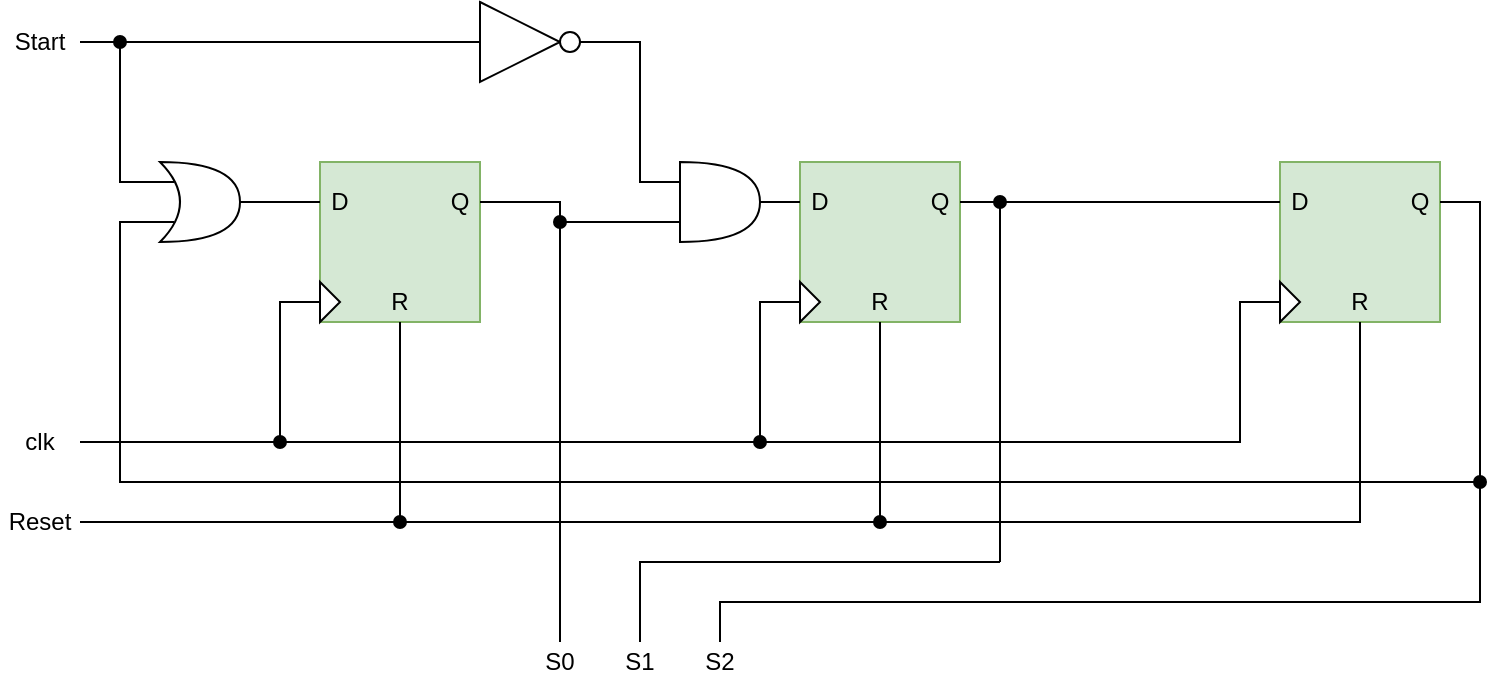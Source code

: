 <mxfile version="14.2.4" type="device"><diagram id="OjvjOQxZKe5JnN2JTRcf" name="Page-1"><mxGraphModel dx="1422" dy="718" grid="1" gridSize="10" guides="1" tooltips="1" connect="1" arrows="1" fold="1" page="1" pageScale="1" pageWidth="850" pageHeight="1100" math="0" shadow="0"><root><mxCell id="0"/><mxCell id="1" parent="0"/><mxCell id="0pobI7jxSC6gzCJXTfoS-1" value="" style="rounded=0;whiteSpace=wrap;html=1;fillColor=#d5e8d4;strokeColor=#82b366;" parent="1" vertex="1"><mxGeometry x="360" y="240" width="80" height="80" as="geometry"/></mxCell><mxCell id="0pobI7jxSC6gzCJXTfoS-2" value="" style="rounded=0;whiteSpace=wrap;html=1;fillColor=#d5e8d4;strokeColor=#82b366;" parent="1" vertex="1"><mxGeometry x="600" y="240" width="80" height="80" as="geometry"/></mxCell><mxCell id="0pobI7jxSC6gzCJXTfoS-3" value="D" style="text;html=1;strokeColor=none;fillColor=none;align=center;verticalAlign=middle;whiteSpace=wrap;rounded=0;" parent="1" vertex="1"><mxGeometry x="350" y="250" width="40" height="20" as="geometry"/></mxCell><mxCell id="0pobI7jxSC6gzCJXTfoS-4" value="D" style="text;html=1;strokeColor=none;fillColor=none;align=center;verticalAlign=middle;whiteSpace=wrap;rounded=0;" parent="1" vertex="1"><mxGeometry x="590" y="250" width="40" height="20" as="geometry"/></mxCell><mxCell id="0pobI7jxSC6gzCJXTfoS-6" value="" style="triangle;whiteSpace=wrap;html=1;" parent="1" vertex="1"><mxGeometry x="360" y="300" width="10" height="20" as="geometry"/></mxCell><mxCell id="0pobI7jxSC6gzCJXTfoS-7" value="" style="triangle;whiteSpace=wrap;html=1;" parent="1" vertex="1"><mxGeometry x="600" y="300" width="10" height="20" as="geometry"/></mxCell><mxCell id="0pobI7jxSC6gzCJXTfoS-8" value="Q" style="text;html=1;strokeColor=none;fillColor=none;align=center;verticalAlign=middle;whiteSpace=wrap;rounded=0;" parent="1" vertex="1"><mxGeometry x="410" y="250" width="40" height="20" as="geometry"/></mxCell><mxCell id="0pobI7jxSC6gzCJXTfoS-9" value="Q" style="text;html=1;strokeColor=none;fillColor=none;align=center;verticalAlign=middle;whiteSpace=wrap;rounded=0;" parent="1" vertex="1"><mxGeometry x="650" y="250" width="40" height="20" as="geometry"/></mxCell><mxCell id="0pobI7jxSC6gzCJXTfoS-11" value="Start" style="text;html=1;strokeColor=none;fillColor=none;align=center;verticalAlign=middle;whiteSpace=wrap;rounded=0;" parent="1" vertex="1"><mxGeometry x="200" y="170" width="40" height="20" as="geometry"/></mxCell><mxCell id="0pobI7jxSC6gzCJXTfoS-12" value="R" style="text;html=1;strokeColor=none;fillColor=none;align=center;verticalAlign=middle;whiteSpace=wrap;rounded=0;" parent="1" vertex="1"><mxGeometry x="380" y="300" width="40" height="20" as="geometry"/></mxCell><mxCell id="0pobI7jxSC6gzCJXTfoS-13" value="R" style="text;html=1;strokeColor=none;fillColor=none;align=center;verticalAlign=middle;whiteSpace=wrap;rounded=0;" parent="1" vertex="1"><mxGeometry x="620" y="300" width="40" height="20" as="geometry"/></mxCell><mxCell id="0pobI7jxSC6gzCJXTfoS-15" value="Reset" style="text;html=1;strokeColor=none;fillColor=none;align=center;verticalAlign=middle;whiteSpace=wrap;rounded=0;" parent="1" vertex="1"><mxGeometry x="200" y="410" width="40" height="20" as="geometry"/></mxCell><mxCell id="0pobI7jxSC6gzCJXTfoS-16" value="" style="endArrow=none;html=1;exitX=1;exitY=0.5;exitDx=0;exitDy=0;entryX=0.5;entryY=1;entryDx=0;entryDy=0;rounded=0;" parent="1" source="0pobI7jxSC6gzCJXTfoS-15" target="0pobI7jxSC6gzCJXTfoS-12" edge="1"><mxGeometry width="50" height="50" relative="1" as="geometry"><mxPoint x="400" y="420" as="sourcePoint"/><mxPoint x="450" y="370" as="targetPoint"/><Array as="points"><mxPoint x="400" y="420"/></Array></mxGeometry></mxCell><mxCell id="0pobI7jxSC6gzCJXTfoS-17" value="" style="endArrow=none;html=1;entryX=0.5;entryY=1;entryDx=0;entryDy=0;rounded=0;startArrow=oval;startFill=1;" parent="1" target="0pobI7jxSC6gzCJXTfoS-13" edge="1"><mxGeometry width="50" height="50" relative="1" as="geometry"><mxPoint x="400" y="420" as="sourcePoint"/><mxPoint x="450" y="370" as="targetPoint"/><Array as="points"><mxPoint x="640" y="420"/></Array></mxGeometry></mxCell><mxCell id="0pobI7jxSC6gzCJXTfoS-18" value="clk" style="text;html=1;strokeColor=none;fillColor=none;align=center;verticalAlign=middle;whiteSpace=wrap;rounded=0;" parent="1" vertex="1"><mxGeometry x="200" y="370" width="40" height="20" as="geometry"/></mxCell><mxCell id="0pobI7jxSC6gzCJXTfoS-19" value="" style="endArrow=none;html=1;exitX=1;exitY=0.5;exitDx=0;exitDy=0;entryX=0;entryY=0.5;entryDx=0;entryDy=0;rounded=0;" parent="1" source="0pobI7jxSC6gzCJXTfoS-18" target="0pobI7jxSC6gzCJXTfoS-6" edge="1"><mxGeometry width="50" height="50" relative="1" as="geometry"><mxPoint x="260" y="390" as="sourcePoint"/><mxPoint x="450" y="370" as="targetPoint"/><Array as="points"><mxPoint x="340" y="380"/><mxPoint x="340" y="310"/></Array></mxGeometry></mxCell><mxCell id="0pobI7jxSC6gzCJXTfoS-20" value="" style="endArrow=none;html=1;entryX=0;entryY=0.5;entryDx=0;entryDy=0;rounded=0;startArrow=oval;startFill=1;" parent="1" target="0pobI7jxSC6gzCJXTfoS-7" edge="1"><mxGeometry width="50" height="50" relative="1" as="geometry"><mxPoint x="340" y="380" as="sourcePoint"/><mxPoint x="450" y="370" as="targetPoint"/><Array as="points"><mxPoint x="580" y="380"/><mxPoint x="580" y="310"/></Array></mxGeometry></mxCell><mxCell id="0pobI7jxSC6gzCJXTfoS-21" value="" style="shape=xor;whiteSpace=wrap;html=1;" parent="1" vertex="1"><mxGeometry x="280" y="240" width="40" height="40" as="geometry"/></mxCell><mxCell id="0pobI7jxSC6gzCJXTfoS-22" value="" style="endArrow=none;html=1;strokeColor=#000000;exitX=1;exitY=0.5;exitDx=0;exitDy=0;entryX=0.175;entryY=0.25;entryDx=0;entryDy=0;entryPerimeter=0;rounded=0;" parent="1" source="0pobI7jxSC6gzCJXTfoS-11" target="0pobI7jxSC6gzCJXTfoS-21" edge="1"><mxGeometry width="50" height="50" relative="1" as="geometry"><mxPoint x="400" y="420" as="sourcePoint"/><mxPoint x="450" y="370" as="targetPoint"/><Array as="points"><mxPoint x="260" y="180"/><mxPoint x="260" y="250"/></Array></mxGeometry></mxCell><mxCell id="0pobI7jxSC6gzCJXTfoS-23" value="" style="endArrow=none;html=1;strokeColor=#000000;exitX=1;exitY=0.5;exitDx=0;exitDy=0;exitPerimeter=0;" parent="1" source="0pobI7jxSC6gzCJXTfoS-21" edge="1"><mxGeometry width="50" height="50" relative="1" as="geometry"><mxPoint x="400" y="420" as="sourcePoint"/><mxPoint x="360" y="260" as="targetPoint"/></mxGeometry></mxCell><mxCell id="0pobI7jxSC6gzCJXTfoS-25" value="" style="triangle;whiteSpace=wrap;html=1;" parent="1" vertex="1"><mxGeometry x="440" y="160" width="40" height="40" as="geometry"/></mxCell><mxCell id="0pobI7jxSC6gzCJXTfoS-26" value="" style="endArrow=none;html=1;strokeColor=#000000;entryX=0;entryY=0.5;entryDx=0;entryDy=0;startArrow=oval;startFill=1;" parent="1" target="0pobI7jxSC6gzCJXTfoS-25" edge="1"><mxGeometry width="50" height="50" relative="1" as="geometry"><mxPoint x="260" y="180" as="sourcePoint"/><mxPoint x="450" y="370" as="targetPoint"/></mxGeometry></mxCell><mxCell id="0pobI7jxSC6gzCJXTfoS-27" value="" style="ellipse;whiteSpace=wrap;html=1;aspect=fixed;" parent="1" vertex="1"><mxGeometry x="480" y="175" width="10" height="10" as="geometry"/></mxCell><mxCell id="0pobI7jxSC6gzCJXTfoS-28" value="" style="shape=or;whiteSpace=wrap;html=1;" parent="1" vertex="1"><mxGeometry x="540" y="240" width="40" height="40" as="geometry"/></mxCell><mxCell id="0pobI7jxSC6gzCJXTfoS-29" value="" style="endArrow=none;html=1;strokeColor=#000000;entryX=1;entryY=0.5;entryDx=0;entryDy=0;exitX=0;exitY=0.25;exitDx=0;exitDy=0;exitPerimeter=0;rounded=0;" parent="1" source="0pobI7jxSC6gzCJXTfoS-28" target="0pobI7jxSC6gzCJXTfoS-27" edge="1"><mxGeometry width="50" height="50" relative="1" as="geometry"><mxPoint x="400" y="420" as="sourcePoint"/><mxPoint x="450" y="370" as="targetPoint"/><Array as="points"><mxPoint x="520" y="250"/><mxPoint x="520" y="180"/></Array></mxGeometry></mxCell><mxCell id="0pobI7jxSC6gzCJXTfoS-30" value="" style="endArrow=none;html=1;strokeColor=#000000;exitX=0;exitY=0.25;exitDx=0;exitDy=0;entryX=1;entryY=0.5;entryDx=0;entryDy=0;entryPerimeter=0;" parent="1" source="0pobI7jxSC6gzCJXTfoS-2" target="0pobI7jxSC6gzCJXTfoS-28" edge="1"><mxGeometry width="50" height="50" relative="1" as="geometry"><mxPoint x="580" y="200" as="sourcePoint"/><mxPoint x="450" y="370" as="targetPoint"/></mxGeometry></mxCell><mxCell id="0pobI7jxSC6gzCJXTfoS-31" value="" style="endArrow=none;html=1;strokeColor=#000000;exitX=0;exitY=0.75;exitDx=0;exitDy=0;exitPerimeter=0;entryX=1;entryY=0.25;entryDx=0;entryDy=0;rounded=0;" parent="1" source="0pobI7jxSC6gzCJXTfoS-28" target="0pobI7jxSC6gzCJXTfoS-1" edge="1"><mxGeometry width="50" height="50" relative="1" as="geometry"><mxPoint x="400" y="420" as="sourcePoint"/><mxPoint x="470" y="280" as="targetPoint"/><Array as="points"><mxPoint x="480" y="270"/><mxPoint x="480" y="260"/></Array></mxGeometry></mxCell><mxCell id="0pobI7jxSC6gzCJXTfoS-32" value="" style="endArrow=oval;html=1;strokeColor=#000000;startArrow=none;startFill=0;endFill=1;" parent="1" edge="1"><mxGeometry width="50" height="50" relative="1" as="geometry"><mxPoint x="480" y="480" as="sourcePoint"/><mxPoint x="480" y="270" as="targetPoint"/></mxGeometry></mxCell><mxCell id="0pobI7jxSC6gzCJXTfoS-33" value="" style="endArrow=none;html=1;strokeColor=#000000;startArrow=oval;startFill=1;" parent="1" edge="1"><mxGeometry width="50" height="50" relative="1" as="geometry"><mxPoint x="700" y="260" as="sourcePoint"/><mxPoint x="700" y="440" as="targetPoint"/></mxGeometry></mxCell><mxCell id="0pobI7jxSC6gzCJXTfoS-34" value="" style="endArrow=none;html=1;strokeColor=#000000;rounded=0;" parent="1" edge="1"><mxGeometry width="50" height="50" relative="1" as="geometry"><mxPoint x="520" y="480" as="sourcePoint"/><mxPoint x="700" y="440" as="targetPoint"/><Array as="points"><mxPoint x="520" y="440"/></Array></mxGeometry></mxCell><mxCell id="0pobI7jxSC6gzCJXTfoS-35" value="S0" style="text;html=1;strokeColor=none;fillColor=none;align=center;verticalAlign=middle;whiteSpace=wrap;rounded=0;" parent="1" vertex="1"><mxGeometry x="460" y="480" width="40" height="20" as="geometry"/></mxCell><mxCell id="0pobI7jxSC6gzCJXTfoS-36" value="S1" style="text;html=1;strokeColor=none;fillColor=none;align=center;verticalAlign=middle;whiteSpace=wrap;rounded=0;" parent="1" vertex="1"><mxGeometry x="500" y="480" width="40" height="20" as="geometry"/></mxCell><mxCell id="9kerFV_0ydlPoiB_wsrC-1" value="" style="rounded=0;whiteSpace=wrap;html=1;fillColor=#d5e8d4;strokeColor=#82b366;" vertex="1" parent="1"><mxGeometry x="840" y="240" width="80" height="80" as="geometry"/></mxCell><mxCell id="9kerFV_0ydlPoiB_wsrC-2" value="" style="triangle;whiteSpace=wrap;html=1;" vertex="1" parent="1"><mxGeometry x="840" y="300" width="10" height="20" as="geometry"/></mxCell><mxCell id="9kerFV_0ydlPoiB_wsrC-3" value="Q" style="text;html=1;strokeColor=none;fillColor=none;align=center;verticalAlign=middle;whiteSpace=wrap;rounded=0;" vertex="1" parent="1"><mxGeometry x="890" y="250" width="40" height="20" as="geometry"/></mxCell><mxCell id="9kerFV_0ydlPoiB_wsrC-4" value="R" style="text;html=1;strokeColor=none;fillColor=none;align=center;verticalAlign=middle;whiteSpace=wrap;rounded=0;" vertex="1" parent="1"><mxGeometry x="860" y="300" width="40" height="20" as="geometry"/></mxCell><mxCell id="9kerFV_0ydlPoiB_wsrC-5" value="" style="endArrow=none;html=1;entryX=0;entryY=0.25;entryDx=0;entryDy=0;exitX=1;exitY=0.25;exitDx=0;exitDy=0;" edge="1" parent="1" source="0pobI7jxSC6gzCJXTfoS-2" target="9kerFV_0ydlPoiB_wsrC-1"><mxGeometry width="50" height="50" relative="1" as="geometry"><mxPoint x="730" y="250" as="sourcePoint"/><mxPoint x="450" y="370" as="targetPoint"/></mxGeometry></mxCell><mxCell id="9kerFV_0ydlPoiB_wsrC-7" value="D" style="text;html=1;strokeColor=none;fillColor=none;align=center;verticalAlign=middle;whiteSpace=wrap;rounded=0;" vertex="1" parent="1"><mxGeometry x="830" y="250" width="40" height="20" as="geometry"/></mxCell><mxCell id="9kerFV_0ydlPoiB_wsrC-8" value="" style="endArrow=none;html=1;entryX=0;entryY=0.5;entryDx=0;entryDy=0;rounded=0;startArrow=oval;startFill=1;" edge="1" parent="1" target="9kerFV_0ydlPoiB_wsrC-2"><mxGeometry width="50" height="50" relative="1" as="geometry"><mxPoint x="580" y="380" as="sourcePoint"/><mxPoint x="450" y="370" as="targetPoint"/><Array as="points"><mxPoint x="820" y="380"/><mxPoint x="820" y="310"/></Array></mxGeometry></mxCell><mxCell id="9kerFV_0ydlPoiB_wsrC-9" value="" style="endArrow=none;html=1;entryX=0.5;entryY=1;entryDx=0;entryDy=0;rounded=0;startArrow=oval;startFill=1;" edge="1" parent="1" target="9kerFV_0ydlPoiB_wsrC-4"><mxGeometry width="50" height="50" relative="1" as="geometry"><mxPoint x="640" y="420" as="sourcePoint"/><mxPoint x="450" y="370" as="targetPoint"/><Array as="points"><mxPoint x="880" y="420"/></Array></mxGeometry></mxCell><mxCell id="9kerFV_0ydlPoiB_wsrC-10" value="" style="endArrow=none;html=1;entryX=0.175;entryY=0.75;entryDx=0;entryDy=0;entryPerimeter=0;exitX=1;exitY=0.25;exitDx=0;exitDy=0;rounded=0;" edge="1" parent="1" source="9kerFV_0ydlPoiB_wsrC-1" target="0pobI7jxSC6gzCJXTfoS-21"><mxGeometry width="50" height="50" relative="1" as="geometry"><mxPoint x="400" y="420" as="sourcePoint"/><mxPoint x="450" y="370" as="targetPoint"/><Array as="points"><mxPoint x="940" y="260"/><mxPoint x="940" y="400"/><mxPoint x="260" y="400"/><mxPoint x="260" y="270"/></Array></mxGeometry></mxCell><mxCell id="9kerFV_0ydlPoiB_wsrC-12" value="" style="endArrow=oval;html=1;rounded=0;startArrow=none;startFill=0;endFill=1;" edge="1" parent="1"><mxGeometry width="50" height="50" relative="1" as="geometry"><mxPoint x="560" y="480" as="sourcePoint"/><mxPoint x="940" y="400" as="targetPoint"/><Array as="points"><mxPoint x="560" y="460"/><mxPoint x="940" y="460"/></Array></mxGeometry></mxCell><mxCell id="9kerFV_0ydlPoiB_wsrC-13" value="S2" style="text;html=1;strokeColor=none;fillColor=none;align=center;verticalAlign=middle;whiteSpace=wrap;rounded=0;" vertex="1" parent="1"><mxGeometry x="540" y="480" width="40" height="20" as="geometry"/></mxCell></root></mxGraphModel></diagram></mxfile>